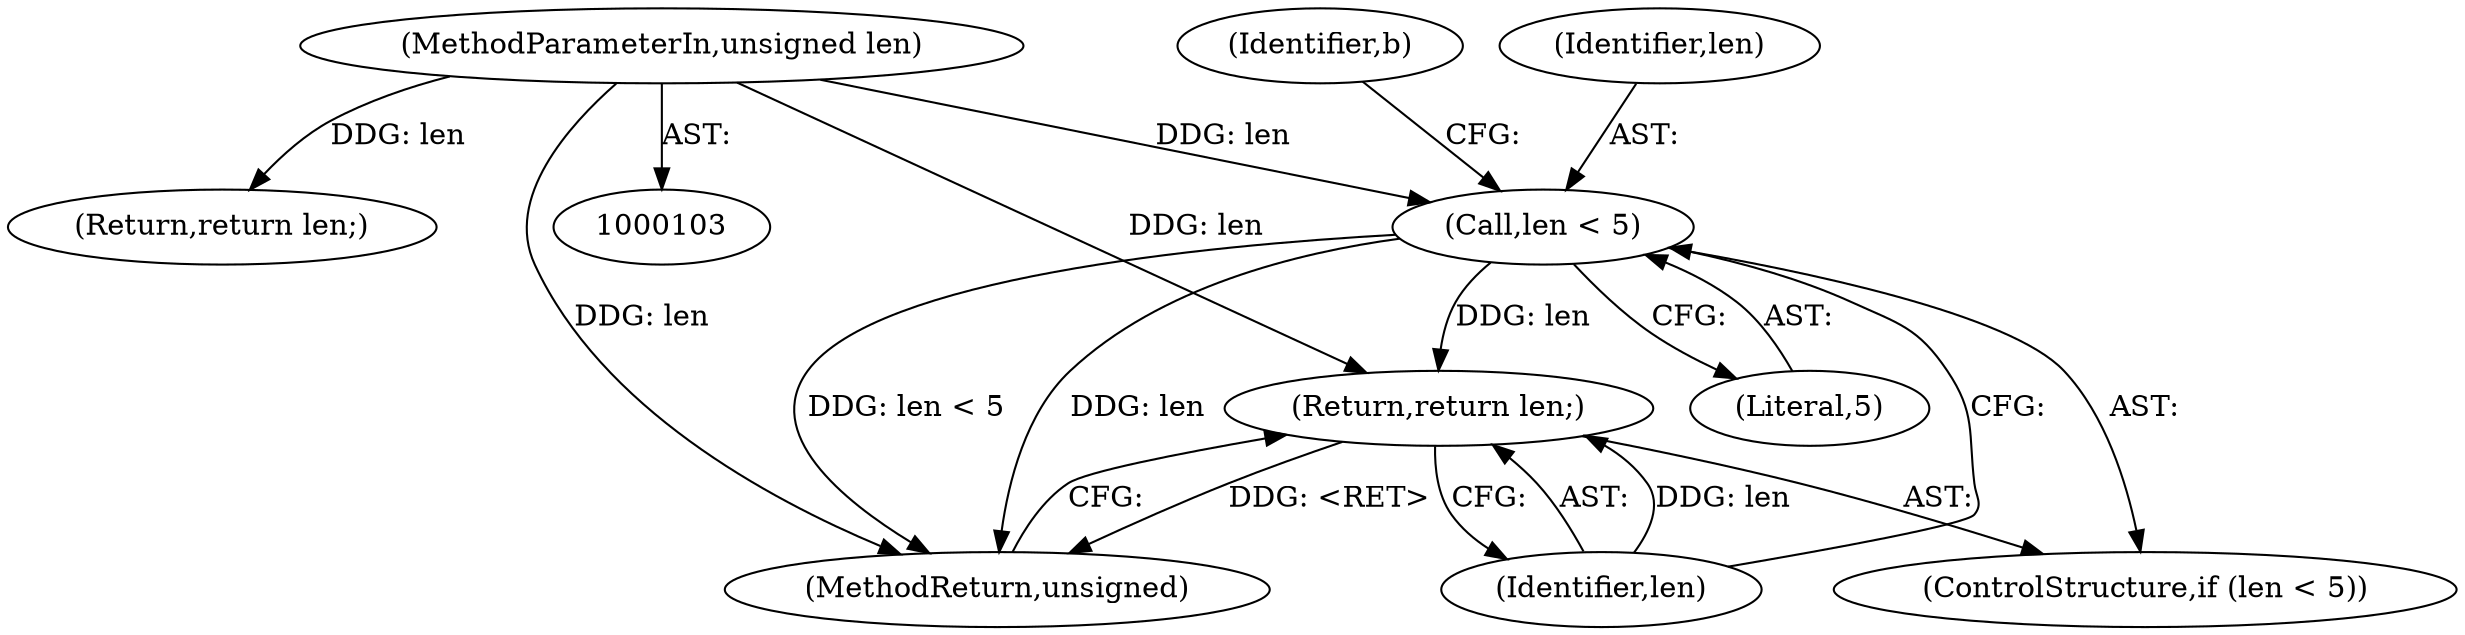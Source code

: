 digraph "1_linux_5800dc5c19f34e6e03b5adab1282535cb102fafd@del" {
"1000132" [label="(Call,len < 5)"];
"1000109" [label="(MethodParameterIn,unsigned len)"];
"1000135" [label="(Return,return len;)"];
"1000136" [label="(Identifier,len)"];
"1000139" [label="(Identifier,b)"];
"1000135" [label="(Return,return len;)"];
"1000132" [label="(Call,len < 5)"];
"1000129" [label="(Return,return len;)"];
"1000131" [label="(ControlStructure,if (len < 5))"];
"1000109" [label="(MethodParameterIn,unsigned len)"];
"1000155" [label="(MethodReturn,unsigned)"];
"1000133" [label="(Identifier,len)"];
"1000134" [label="(Literal,5)"];
"1000132" -> "1000131"  [label="AST: "];
"1000132" -> "1000134"  [label="CFG: "];
"1000133" -> "1000132"  [label="AST: "];
"1000134" -> "1000132"  [label="AST: "];
"1000136" -> "1000132"  [label="CFG: "];
"1000139" -> "1000132"  [label="CFG: "];
"1000132" -> "1000155"  [label="DDG: len < 5"];
"1000132" -> "1000155"  [label="DDG: len"];
"1000109" -> "1000132"  [label="DDG: len"];
"1000132" -> "1000135"  [label="DDG: len"];
"1000109" -> "1000103"  [label="AST: "];
"1000109" -> "1000155"  [label="DDG: len"];
"1000109" -> "1000129"  [label="DDG: len"];
"1000109" -> "1000135"  [label="DDG: len"];
"1000135" -> "1000131"  [label="AST: "];
"1000135" -> "1000136"  [label="CFG: "];
"1000136" -> "1000135"  [label="AST: "];
"1000155" -> "1000135"  [label="CFG: "];
"1000135" -> "1000155"  [label="DDG: <RET>"];
"1000136" -> "1000135"  [label="DDG: len"];
}
